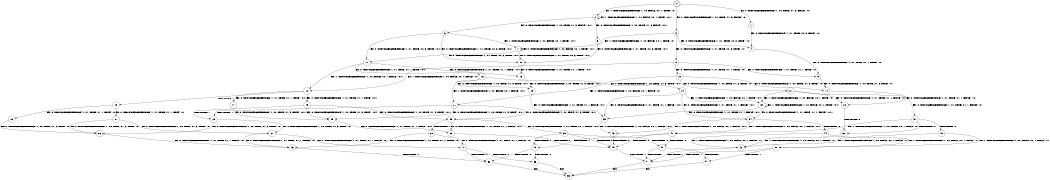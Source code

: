 digraph BCG {
size = "7, 10.5";
center = TRUE;
node [shape = circle];
0 [peripheries = 2];
0 -> 1 [label = "EX !0 !ATOMIC_EXCH_BRANCH (1, +0, TRUE, +1, 3, FALSE) !:0:"];
0 -> 2 [label = "EX !1 !ATOMIC_EXCH_BRANCH (1, +0, FALSE, +0, 1, TRUE) !:0:"];
0 -> 3 [label = "EX !0 !ATOMIC_EXCH_BRANCH (1, +0, TRUE, +1, 3, FALSE) !:0:"];
1 -> 4 [label = "EX !0 !ATOMIC_EXCH_BRANCH (1, +1, TRUE, +0, 3, TRUE) !:0:"];
2 -> 5 [label = "EX !0 !ATOMIC_EXCH_BRANCH (1, +0, TRUE, +1, 3, FALSE) !:0:1:"];
2 -> 6 [label = "EX !0 !ATOMIC_EXCH_BRANCH (1, +0, TRUE, +1, 3, FALSE) !:0:1:"];
2 -> 2 [label = "EX !1 !ATOMIC_EXCH_BRANCH (1, +0, FALSE, +0, 1, TRUE) !:0:1:"];
3 -> 4 [label = "EX !0 !ATOMIC_EXCH_BRANCH (1, +1, TRUE, +0, 3, TRUE) !:0:"];
3 -> 7 [label = "EX !1 !ATOMIC_EXCH_BRANCH (1, +0, FALSE, +0, 1, TRUE) !:0:"];
3 -> 8 [label = "EX !0 !ATOMIC_EXCH_BRANCH (1, +1, TRUE, +0, 3, TRUE) !:0:"];
4 -> 9 [label = "EX !0 !ATOMIC_EXCH_BRANCH (1, +1, TRUE, +1, 1, TRUE) !:0:"];
5 -> 10 [label = "EX !0 !ATOMIC_EXCH_BRANCH (1, +1, TRUE, +0, 3, TRUE) !:0:1:"];
6 -> 10 [label = "EX !0 !ATOMIC_EXCH_BRANCH (1, +1, TRUE, +0, 3, TRUE) !:0:1:"];
6 -> 7 [label = "EX !1 !ATOMIC_EXCH_BRANCH (1, +0, FALSE, +0, 1, TRUE) !:0:1:"];
6 -> 11 [label = "EX !0 !ATOMIC_EXCH_BRANCH (1, +1, TRUE, +0, 3, TRUE) !:0:1:"];
7 -> 10 [label = "EX !0 !ATOMIC_EXCH_BRANCH (1, +1, TRUE, +0, 3, TRUE) !:0:1:"];
7 -> 7 [label = "EX !1 !ATOMIC_EXCH_BRANCH (1, +0, FALSE, +0, 1, TRUE) !:0:1:"];
7 -> 11 [label = "EX !0 !ATOMIC_EXCH_BRANCH (1, +1, TRUE, +0, 3, TRUE) !:0:1:"];
8 -> 9 [label = "EX !0 !ATOMIC_EXCH_BRANCH (1, +1, TRUE, +1, 1, TRUE) !:0:"];
8 -> 12 [label = "EX !1 !ATOMIC_EXCH_BRANCH (1, +0, FALSE, +0, 1, FALSE) !:0:"];
8 -> 13 [label = "EX !0 !ATOMIC_EXCH_BRANCH (1, +1, TRUE, +1, 1, TRUE) !:0:"];
9 -> 14 [label = "EX !0 !ATOMIC_EXCH_BRANCH (1, +0, TRUE, +1, 3, TRUE) !:0:"];
10 -> 15 [label = "EX !0 !ATOMIC_EXCH_BRANCH (1, +1, TRUE, +1, 1, TRUE) !:0:1:"];
11 -> 15 [label = "EX !0 !ATOMIC_EXCH_BRANCH (1, +1, TRUE, +1, 1, TRUE) !:0:1:"];
11 -> 12 [label = "EX !1 !ATOMIC_EXCH_BRANCH (1, +0, FALSE, +0, 1, FALSE) !:0:1:"];
11 -> 16 [label = "EX !0 !ATOMIC_EXCH_BRANCH (1, +1, TRUE, +1, 1, TRUE) !:0:1:"];
12 -> 17 [label = "EX !0 !ATOMIC_EXCH_BRANCH (1, +1, TRUE, +1, 1, TRUE) !:0:1:"];
12 -> 18 [label = "TERMINATE !1"];
12 -> 19 [label = "EX !0 !ATOMIC_EXCH_BRANCH (1, +1, TRUE, +1, 1, TRUE) !:0:1:"];
13 -> 14 [label = "EX !0 !ATOMIC_EXCH_BRANCH (1, +0, TRUE, +1, 3, TRUE) !:0:"];
13 -> 20 [label = "EX !1 !ATOMIC_EXCH_BRANCH (1, +0, FALSE, +0, 1, FALSE) !:0:"];
13 -> 21 [label = "EX !0 !ATOMIC_EXCH_BRANCH (1, +0, TRUE, +1, 3, TRUE) !:0:"];
14 -> 22 [label = "EX !0 !ATOMIC_EXCH_BRANCH (1, +1, TRUE, +1, 1, FALSE) !:0:"];
15 -> 23 [label = "EX !0 !ATOMIC_EXCH_BRANCH (1, +0, TRUE, +1, 3, TRUE) !:0:1:"];
16 -> 23 [label = "EX !0 !ATOMIC_EXCH_BRANCH (1, +0, TRUE, +1, 3, TRUE) !:0:1:"];
16 -> 20 [label = "EX !1 !ATOMIC_EXCH_BRANCH (1, +0, FALSE, +0, 1, FALSE) !:0:1:"];
16 -> 24 [label = "EX !0 !ATOMIC_EXCH_BRANCH (1, +0, TRUE, +1, 3, TRUE) !:0:1:"];
17 -> 25 [label = "EX !0 !ATOMIC_EXCH_BRANCH (1, +0, TRUE, +1, 3, TRUE) !:0:1:"];
18 -> 26 [label = "EX !0 !ATOMIC_EXCH_BRANCH (1, +1, TRUE, +1, 1, TRUE) !:0:"];
18 -> 27 [label = "EX !0 !ATOMIC_EXCH_BRANCH (1, +1, TRUE, +1, 1, TRUE) !:0:"];
19 -> 25 [label = "EX !0 !ATOMIC_EXCH_BRANCH (1, +0, TRUE, +1, 3, TRUE) !:0:1:"];
19 -> 28 [label = "TERMINATE !1"];
19 -> 29 [label = "EX !0 !ATOMIC_EXCH_BRANCH (1, +0, TRUE, +1, 3, TRUE) !:0:1:"];
20 -> 25 [label = "EX !0 !ATOMIC_EXCH_BRANCH (1, +0, TRUE, +1, 3, TRUE) !:0:1:"];
20 -> 28 [label = "TERMINATE !1"];
20 -> 29 [label = "EX !0 !ATOMIC_EXCH_BRANCH (1, +0, TRUE, +1, 3, TRUE) !:0:1:"];
21 -> 22 [label = "EX !0 !ATOMIC_EXCH_BRANCH (1, +1, TRUE, +1, 1, FALSE) !:0:"];
21 -> 30 [label = "EX !1 !ATOMIC_EXCH_BRANCH (1, +0, FALSE, +0, 1, TRUE) !:0:"];
21 -> 31 [label = "EX !0 !ATOMIC_EXCH_BRANCH (1, +1, TRUE, +1, 1, FALSE) !:0:"];
22 -> 32 [label = "TERMINATE !0"];
23 -> 33 [label = "EX !0 !ATOMIC_EXCH_BRANCH (1, +1, TRUE, +1, 1, FALSE) !:0:1:"];
24 -> 33 [label = "EX !0 !ATOMIC_EXCH_BRANCH (1, +1, TRUE, +1, 1, FALSE) !:0:1:"];
24 -> 30 [label = "EX !1 !ATOMIC_EXCH_BRANCH (1, +0, FALSE, +0, 1, TRUE) !:0:1:"];
24 -> 34 [label = "EX !0 !ATOMIC_EXCH_BRANCH (1, +1, TRUE, +1, 1, FALSE) !:0:1:"];
25 -> 35 [label = "EX !0 !ATOMIC_EXCH_BRANCH (1, +1, TRUE, +1, 1, FALSE) !:0:1:"];
26 -> 36 [label = "EX !0 !ATOMIC_EXCH_BRANCH (1, +0, TRUE, +1, 3, TRUE) !:0:"];
27 -> 36 [label = "EX !0 !ATOMIC_EXCH_BRANCH (1, +0, TRUE, +1, 3, TRUE) !:0:"];
27 -> 37 [label = "EX !0 !ATOMIC_EXCH_BRANCH (1, +0, TRUE, +1, 3, TRUE) !:0:"];
28 -> 36 [label = "EX !0 !ATOMIC_EXCH_BRANCH (1, +0, TRUE, +1, 3, TRUE) !:0:"];
28 -> 37 [label = "EX !0 !ATOMIC_EXCH_BRANCH (1, +0, TRUE, +1, 3, TRUE) !:0:"];
29 -> 35 [label = "EX !0 !ATOMIC_EXCH_BRANCH (1, +1, TRUE, +1, 1, FALSE) !:0:1:"];
29 -> 38 [label = "TERMINATE !1"];
29 -> 39 [label = "EX !0 !ATOMIC_EXCH_BRANCH (1, +1, TRUE, +1, 1, FALSE) !:0:1:"];
30 -> 33 [label = "EX !0 !ATOMIC_EXCH_BRANCH (1, +1, TRUE, +1, 1, FALSE) !:0:1:"];
30 -> 30 [label = "EX !1 !ATOMIC_EXCH_BRANCH (1, +0, FALSE, +0, 1, TRUE) !:0:1:"];
30 -> 34 [label = "EX !0 !ATOMIC_EXCH_BRANCH (1, +1, TRUE, +1, 1, FALSE) !:0:1:"];
31 -> 32 [label = "TERMINATE !0"];
31 -> 40 [label = "TERMINATE !0"];
31 -> 41 [label = "EX !1 !ATOMIC_EXCH_BRANCH (1, +0, FALSE, +0, 1, FALSE) !:0:"];
32 -> 42 [label = "EX !1 !ATOMIC_EXCH_BRANCH (1, +0, FALSE, +0, 1, FALSE) !:1:"];
33 -> 43 [label = "EX !1 !ATOMIC_EXCH_BRANCH (1, +0, FALSE, +0, 1, FALSE) !:0:1:"];
34 -> 43 [label = "EX !1 !ATOMIC_EXCH_BRANCH (1, +0, FALSE, +0, 1, FALSE) !:0:1:"];
34 -> 44 [label = "TERMINATE !0"];
34 -> 41 [label = "EX !1 !ATOMIC_EXCH_BRANCH (1, +0, FALSE, +0, 1, FALSE) !:0:1:"];
35 -> 45 [label = "TERMINATE !0"];
36 -> 46 [label = "EX !0 !ATOMIC_EXCH_BRANCH (1, +1, TRUE, +1, 1, FALSE) !:0:"];
37 -> 46 [label = "EX !0 !ATOMIC_EXCH_BRANCH (1, +1, TRUE, +1, 1, FALSE) !:0:"];
37 -> 47 [label = "EX !0 !ATOMIC_EXCH_BRANCH (1, +1, TRUE, +1, 1, FALSE) !:0:"];
38 -> 46 [label = "EX !0 !ATOMIC_EXCH_BRANCH (1, +1, TRUE, +1, 1, FALSE) !:0:"];
38 -> 47 [label = "EX !0 !ATOMIC_EXCH_BRANCH (1, +1, TRUE, +1, 1, FALSE) !:0:"];
39 -> 45 [label = "TERMINATE !0"];
39 -> 48 [label = "TERMINATE !1"];
39 -> 49 [label = "TERMINATE !0"];
40 -> 42 [label = "EX !1 !ATOMIC_EXCH_BRANCH (1, +0, FALSE, +0, 1, FALSE) !:1:"];
40 -> 50 [label = "EX !1 !ATOMIC_EXCH_BRANCH (1, +0, FALSE, +0, 1, FALSE) !:1:"];
41 -> 45 [label = "TERMINATE !0"];
41 -> 48 [label = "TERMINATE !1"];
41 -> 49 [label = "TERMINATE !0"];
42 -> 51 [label = "TERMINATE !1"];
43 -> 45 [label = "TERMINATE !0"];
44 -> 42 [label = "EX !1 !ATOMIC_EXCH_BRANCH (1, +0, FALSE, +0, 1, FALSE) !:1:"];
44 -> 50 [label = "EX !1 !ATOMIC_EXCH_BRANCH (1, +0, FALSE, +0, 1, FALSE) !:1:"];
45 -> 51 [label = "TERMINATE !1"];
46 -> 52 [label = "TERMINATE !0"];
47 -> 52 [label = "TERMINATE !0"];
47 -> 53 [label = "TERMINATE !0"];
48 -> 52 [label = "TERMINATE !0"];
48 -> 53 [label = "TERMINATE !0"];
49 -> 51 [label = "TERMINATE !1"];
49 -> 54 [label = "TERMINATE !1"];
50 -> 51 [label = "TERMINATE !1"];
50 -> 54 [label = "TERMINATE !1"];
51 -> 55 [label = "exit"];
52 -> 55 [label = "exit"];
53 -> 55 [label = "exit"];
54 -> 55 [label = "exit"];
}
